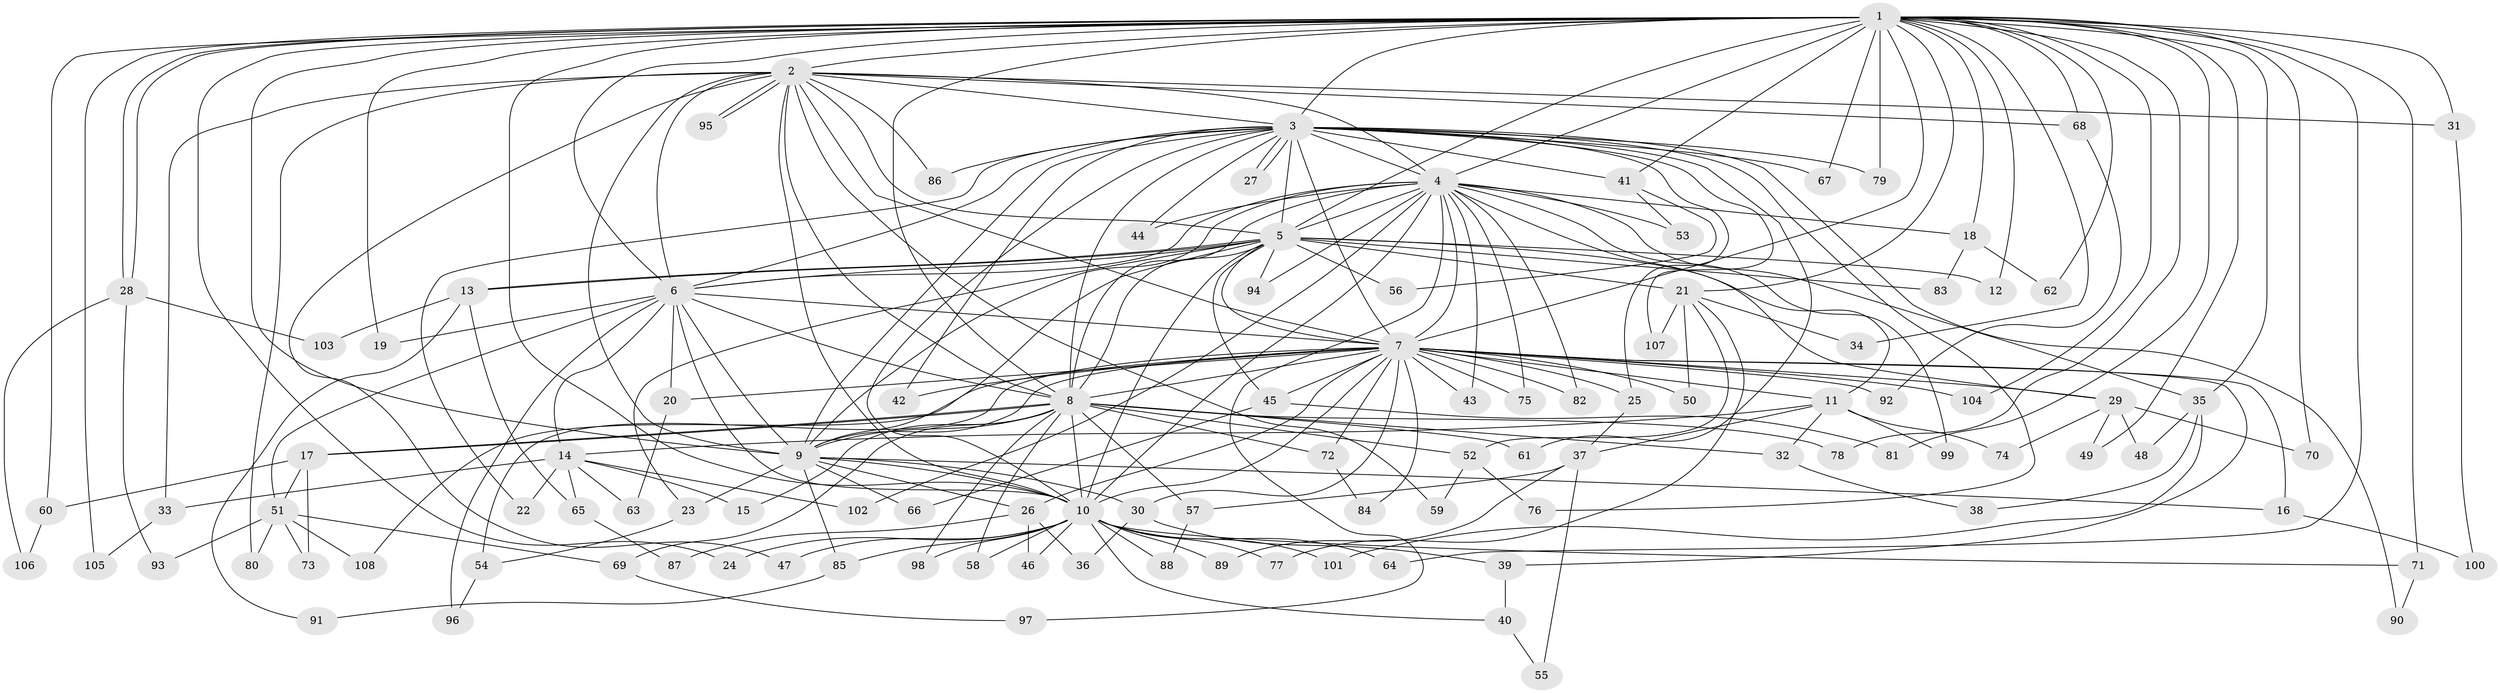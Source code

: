 // coarse degree distribution, {12: 0.015384615384615385, 28: 0.015384615384615385, 16: 0.015384615384615385, 15: 0.015384615384615385, 20: 0.015384615384615385, 22: 0.015384615384615385, 11: 0.015384615384615385, 9: 0.015384615384615385, 5: 0.046153846153846156, 8: 0.015384615384615385, 2: 0.5538461538461539, 3: 0.15384615384615385, 7: 0.015384615384615385, 1: 0.046153846153846156, 4: 0.046153846153846156}
// Generated by graph-tools (version 1.1) at 2025/49/03/04/25 22:49:49]
// undirected, 108 vertices, 241 edges
graph export_dot {
  node [color=gray90,style=filled];
  1;
  2;
  3;
  4;
  5;
  6;
  7;
  8;
  9;
  10;
  11;
  12;
  13;
  14;
  15;
  16;
  17;
  18;
  19;
  20;
  21;
  22;
  23;
  24;
  25;
  26;
  27;
  28;
  29;
  30;
  31;
  32;
  33;
  34;
  35;
  36;
  37;
  38;
  39;
  40;
  41;
  42;
  43;
  44;
  45;
  46;
  47;
  48;
  49;
  50;
  51;
  52;
  53;
  54;
  55;
  56;
  57;
  58;
  59;
  60;
  61;
  62;
  63;
  64;
  65;
  66;
  67;
  68;
  69;
  70;
  71;
  72;
  73;
  74;
  75;
  76;
  77;
  78;
  79;
  80;
  81;
  82;
  83;
  84;
  85;
  86;
  87;
  88;
  89;
  90;
  91;
  92;
  93;
  94;
  95;
  96;
  97;
  98;
  99;
  100;
  101;
  102;
  103;
  104;
  105;
  106;
  107;
  108;
  1 -- 2;
  1 -- 3;
  1 -- 4;
  1 -- 5;
  1 -- 6;
  1 -- 7;
  1 -- 8;
  1 -- 9;
  1 -- 10;
  1 -- 12;
  1 -- 18;
  1 -- 19;
  1 -- 21;
  1 -- 24;
  1 -- 28;
  1 -- 28;
  1 -- 31;
  1 -- 34;
  1 -- 35;
  1 -- 41;
  1 -- 49;
  1 -- 60;
  1 -- 62;
  1 -- 64;
  1 -- 67;
  1 -- 68;
  1 -- 70;
  1 -- 71;
  1 -- 78;
  1 -- 79;
  1 -- 81;
  1 -- 104;
  1 -- 105;
  2 -- 3;
  2 -- 4;
  2 -- 5;
  2 -- 6;
  2 -- 7;
  2 -- 8;
  2 -- 9;
  2 -- 10;
  2 -- 31;
  2 -- 33;
  2 -- 47;
  2 -- 59;
  2 -- 68;
  2 -- 80;
  2 -- 86;
  2 -- 95;
  2 -- 95;
  3 -- 4;
  3 -- 5;
  3 -- 6;
  3 -- 7;
  3 -- 8;
  3 -- 9;
  3 -- 10;
  3 -- 22;
  3 -- 25;
  3 -- 27;
  3 -- 27;
  3 -- 41;
  3 -- 42;
  3 -- 44;
  3 -- 61;
  3 -- 67;
  3 -- 76;
  3 -- 79;
  3 -- 86;
  3 -- 90;
  3 -- 107;
  4 -- 5;
  4 -- 6;
  4 -- 7;
  4 -- 8;
  4 -- 9;
  4 -- 10;
  4 -- 11;
  4 -- 18;
  4 -- 35;
  4 -- 43;
  4 -- 44;
  4 -- 53;
  4 -- 75;
  4 -- 82;
  4 -- 94;
  4 -- 97;
  4 -- 99;
  4 -- 102;
  5 -- 6;
  5 -- 7;
  5 -- 8;
  5 -- 9;
  5 -- 10;
  5 -- 12;
  5 -- 13;
  5 -- 13;
  5 -- 21;
  5 -- 23;
  5 -- 29;
  5 -- 45;
  5 -- 56;
  5 -- 83;
  5 -- 94;
  6 -- 7;
  6 -- 8;
  6 -- 9;
  6 -- 10;
  6 -- 14;
  6 -- 19;
  6 -- 20;
  6 -- 51;
  6 -- 96;
  7 -- 8;
  7 -- 9;
  7 -- 10;
  7 -- 11;
  7 -- 16;
  7 -- 20;
  7 -- 25;
  7 -- 26;
  7 -- 29;
  7 -- 30;
  7 -- 39;
  7 -- 42;
  7 -- 43;
  7 -- 45;
  7 -- 50;
  7 -- 54;
  7 -- 72;
  7 -- 75;
  7 -- 82;
  7 -- 84;
  7 -- 92;
  7 -- 104;
  7 -- 108;
  8 -- 9;
  8 -- 10;
  8 -- 15;
  8 -- 17;
  8 -- 17;
  8 -- 32;
  8 -- 52;
  8 -- 57;
  8 -- 58;
  8 -- 61;
  8 -- 69;
  8 -- 72;
  8 -- 78;
  8 -- 98;
  9 -- 10;
  9 -- 16;
  9 -- 23;
  9 -- 26;
  9 -- 30;
  9 -- 66;
  9 -- 85;
  10 -- 24;
  10 -- 40;
  10 -- 46;
  10 -- 47;
  10 -- 58;
  10 -- 64;
  10 -- 71;
  10 -- 77;
  10 -- 85;
  10 -- 88;
  10 -- 89;
  10 -- 98;
  10 -- 101;
  11 -- 14;
  11 -- 32;
  11 -- 37;
  11 -- 74;
  11 -- 99;
  13 -- 65;
  13 -- 91;
  13 -- 103;
  14 -- 15;
  14 -- 22;
  14 -- 33;
  14 -- 63;
  14 -- 65;
  14 -- 102;
  16 -- 100;
  17 -- 51;
  17 -- 60;
  17 -- 73;
  18 -- 62;
  18 -- 83;
  20 -- 63;
  21 -- 34;
  21 -- 50;
  21 -- 52;
  21 -- 77;
  21 -- 107;
  23 -- 54;
  25 -- 37;
  26 -- 36;
  26 -- 46;
  26 -- 87;
  28 -- 93;
  28 -- 103;
  28 -- 106;
  29 -- 48;
  29 -- 49;
  29 -- 70;
  29 -- 74;
  30 -- 36;
  30 -- 39;
  31 -- 100;
  32 -- 38;
  33 -- 105;
  35 -- 38;
  35 -- 48;
  35 -- 101;
  37 -- 55;
  37 -- 57;
  37 -- 89;
  39 -- 40;
  40 -- 55;
  41 -- 53;
  41 -- 56;
  45 -- 66;
  45 -- 81;
  51 -- 69;
  51 -- 73;
  51 -- 80;
  51 -- 93;
  51 -- 108;
  52 -- 59;
  52 -- 76;
  54 -- 96;
  57 -- 88;
  60 -- 106;
  65 -- 87;
  68 -- 92;
  69 -- 97;
  71 -- 90;
  72 -- 84;
  85 -- 91;
}
